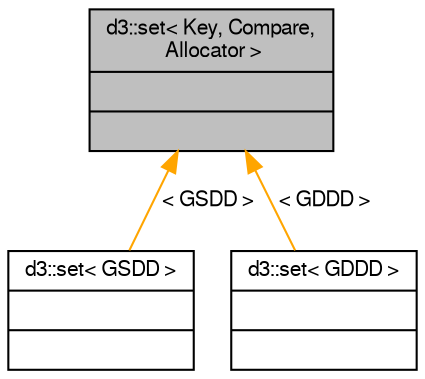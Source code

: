 digraph "d3::set&lt; Key, Compare, Allocator &gt;"
{
  edge [fontname="FreeSans",fontsize="10",labelfontname="FreeSans",labelfontsize="10"];
  node [fontname="FreeSans",fontsize="10",shape=record];
  Node1 [label="{d3::set\< Key, Compare,\l Allocator \>\n||}",height=0.2,width=0.4,color="black", fillcolor="grey75", style="filled" fontcolor="black"];
  Node1 -> Node2 [dir="back",color="orange",fontsize="10",style="solid",label=" \< GSDD \>" ,fontname="FreeSans"];
  Node2 [label="{d3::set\< GSDD \>\n||}",height=0.2,width=0.4,color="black", fillcolor="white", style="filled",URL="$structd3_1_1set.html"];
  Node1 -> Node3 [dir="back",color="orange",fontsize="10",style="solid",label=" \< GDDD \>" ,fontname="FreeSans"];
  Node3 [label="{d3::set\< GDDD \>\n||}",height=0.2,width=0.4,color="black", fillcolor="white", style="filled",URL="$structd3_1_1set.html"];
}
